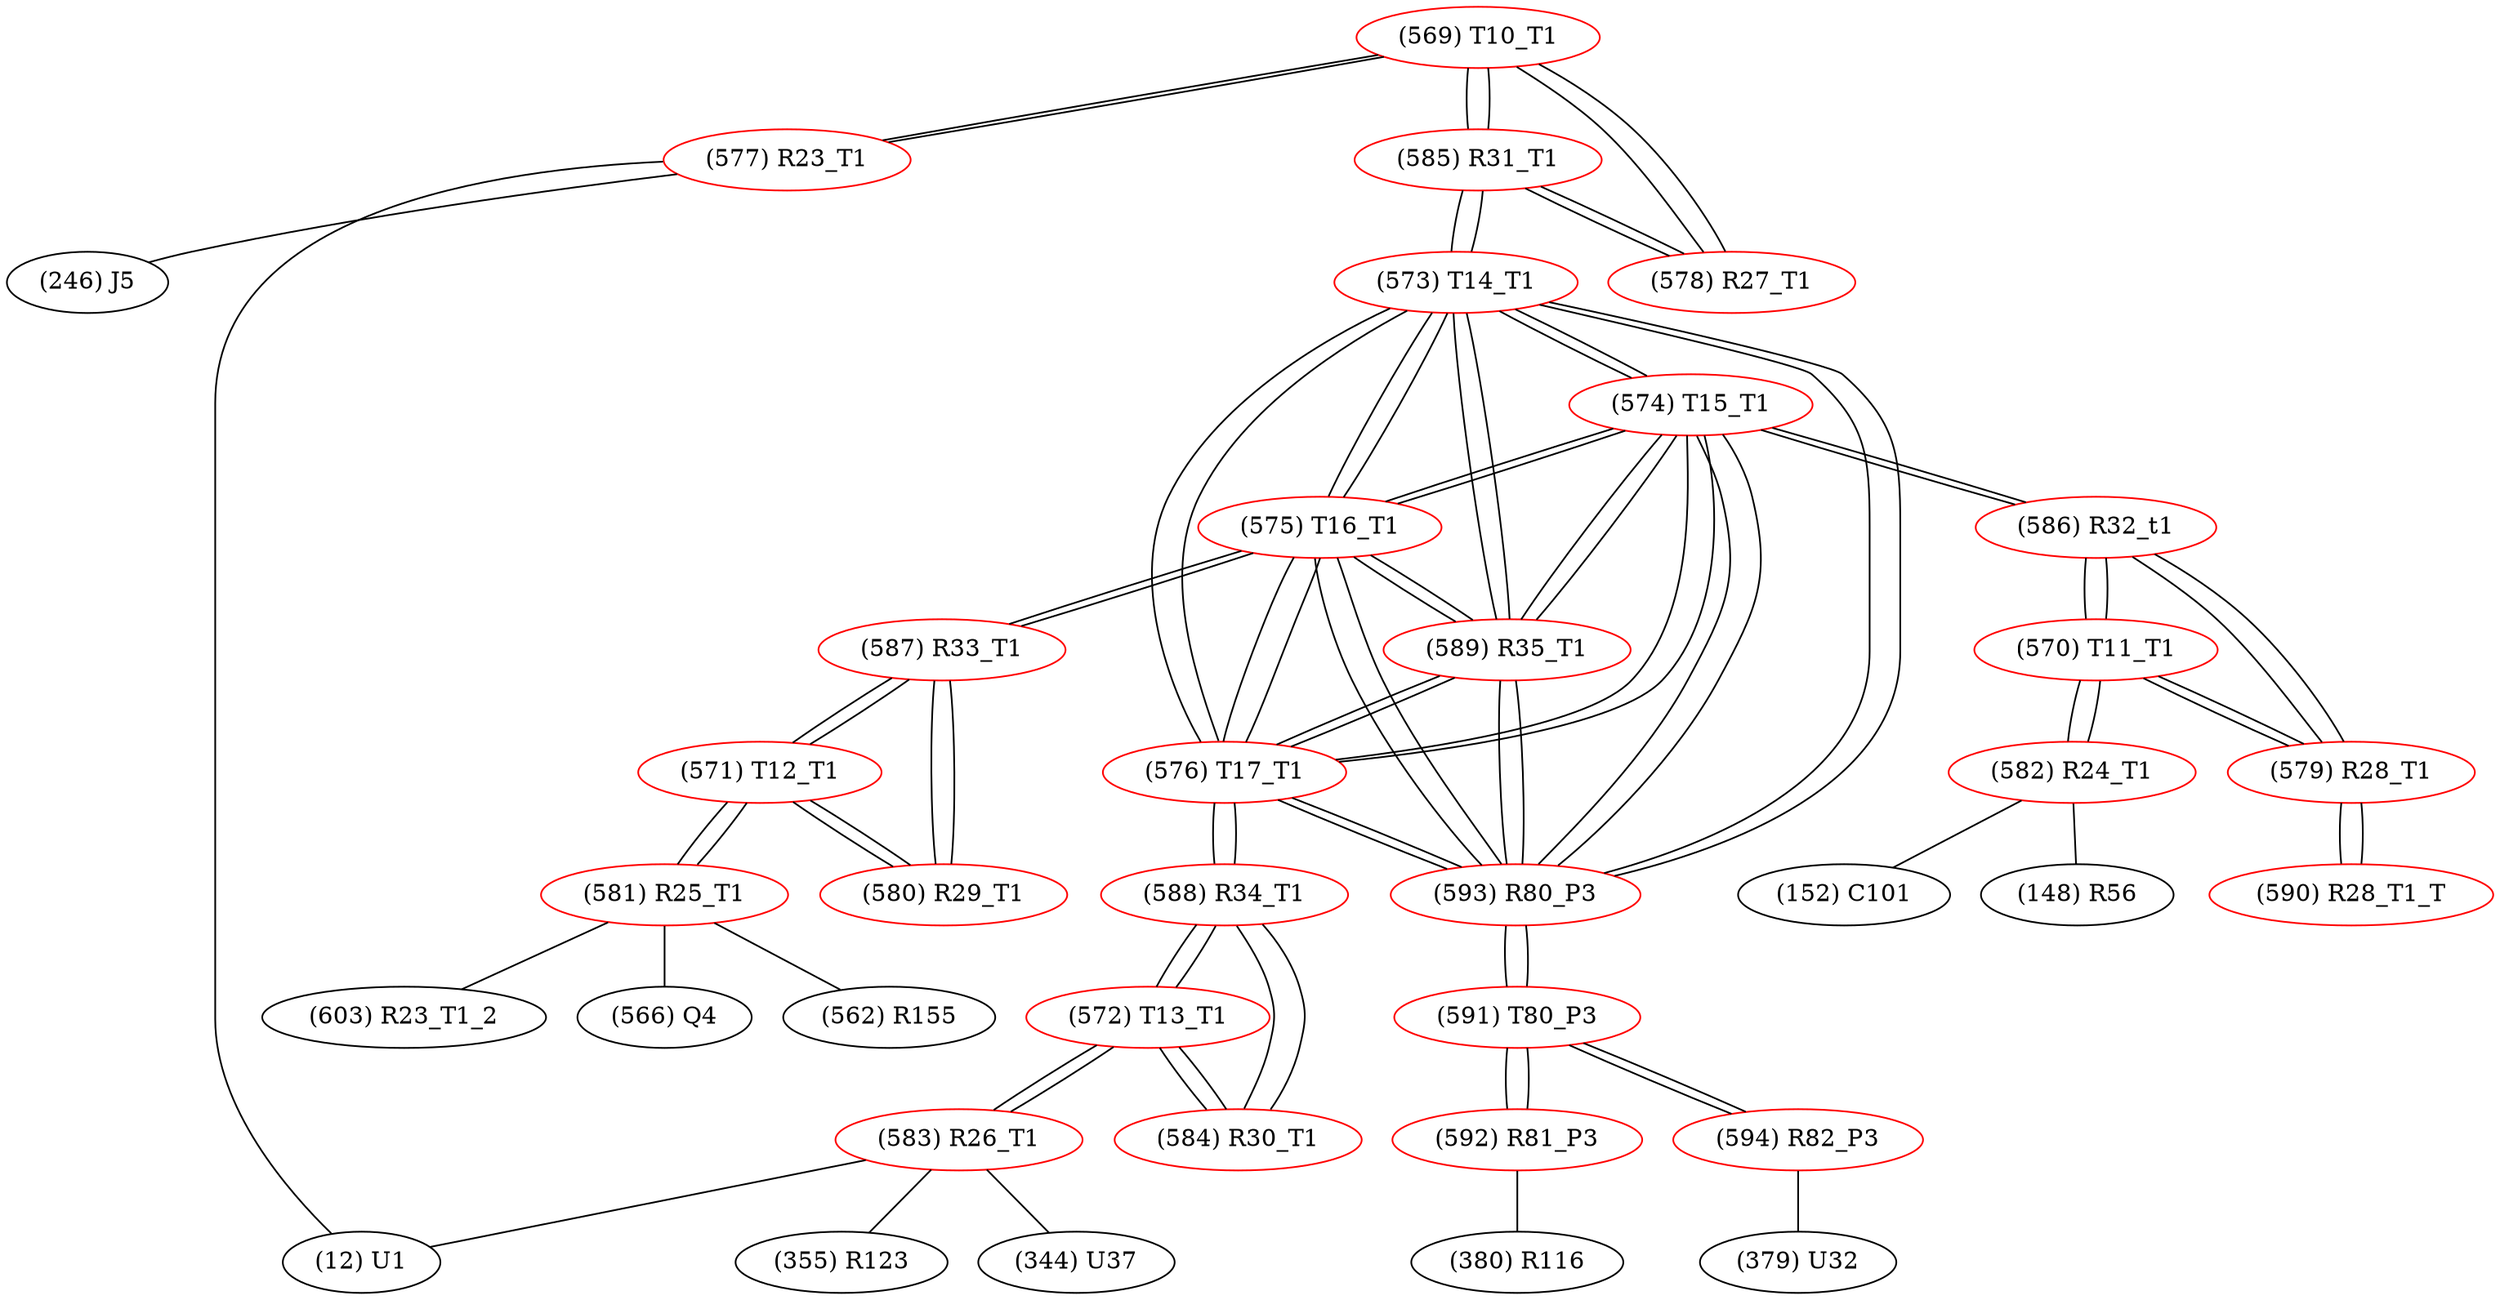 graph {
	569 [label="(569) T10_T1" color=red]
	577 [label="(577) R23_T1"]
	585 [label="(585) R31_T1"]
	578 [label="(578) R27_T1"]
	570 [label="(570) T11_T1" color=red]
	582 [label="(582) R24_T1"]
	579 [label="(579) R28_T1"]
	586 [label="(586) R32_t1"]
	571 [label="(571) T12_T1" color=red]
	587 [label="(587) R33_T1"]
	580 [label="(580) R29_T1"]
	581 [label="(581) R25_T1"]
	572 [label="(572) T13_T1" color=red]
	584 [label="(584) R30_T1"]
	588 [label="(588) R34_T1"]
	583 [label="(583) R26_T1"]
	573 [label="(573) T14_T1" color=red]
	585 [label="(585) R31_T1"]
	593 [label="(593) R80_P3"]
	576 [label="(576) T17_T1"]
	589 [label="(589) R35_T1"]
	575 [label="(575) T16_T1"]
	574 [label="(574) T15_T1"]
	574 [label="(574) T15_T1" color=red]
	586 [label="(586) R32_t1"]
	593 [label="(593) R80_P3"]
	576 [label="(576) T17_T1"]
	589 [label="(589) R35_T1"]
	575 [label="(575) T16_T1"]
	573 [label="(573) T14_T1"]
	575 [label="(575) T16_T1" color=red]
	587 [label="(587) R33_T1"]
	593 [label="(593) R80_P3"]
	576 [label="(576) T17_T1"]
	589 [label="(589) R35_T1"]
	574 [label="(574) T15_T1"]
	573 [label="(573) T14_T1"]
	576 [label="(576) T17_T1" color=red]
	588 [label="(588) R34_T1"]
	593 [label="(593) R80_P3"]
	589 [label="(589) R35_T1"]
	575 [label="(575) T16_T1"]
	574 [label="(574) T15_T1"]
	573 [label="(573) T14_T1"]
	577 [label="(577) R23_T1" color=red]
	246 [label="(246) J5"]
	12 [label="(12) U1"]
	569 [label="(569) T10_T1"]
	578 [label="(578) R27_T1" color=red]
	569 [label="(569) T10_T1"]
	585 [label="(585) R31_T1"]
	579 [label="(579) R28_T1" color=red]
	570 [label="(570) T11_T1"]
	586 [label="(586) R32_t1"]
	590 [label="(590) R28_T1_T"]
	580 [label="(580) R29_T1" color=red]
	587 [label="(587) R33_T1"]
	571 [label="(571) T12_T1"]
	581 [label="(581) R25_T1" color=red]
	566 [label="(566) Q4"]
	562 [label="(562) R155"]
	603 [label="(603) R23_T1_2"]
	571 [label="(571) T12_T1"]
	582 [label="(582) R24_T1" color=red]
	148 [label="(148) R56"]
	152 [label="(152) C101"]
	570 [label="(570) T11_T1"]
	583 [label="(583) R26_T1" color=red]
	12 [label="(12) U1"]
	355 [label="(355) R123"]
	344 [label="(344) U37"]
	572 [label="(572) T13_T1"]
	584 [label="(584) R30_T1" color=red]
	588 [label="(588) R34_T1"]
	572 [label="(572) T13_T1"]
	585 [label="(585) R31_T1" color=red]
	569 [label="(569) T10_T1"]
	578 [label="(578) R27_T1"]
	573 [label="(573) T14_T1"]
	586 [label="(586) R32_t1" color=red]
	574 [label="(574) T15_T1"]
	570 [label="(570) T11_T1"]
	579 [label="(579) R28_T1"]
	587 [label="(587) R33_T1" color=red]
	575 [label="(575) T16_T1"]
	580 [label="(580) R29_T1"]
	571 [label="(571) T12_T1"]
	588 [label="(588) R34_T1" color=red]
	576 [label="(576) T17_T1"]
	584 [label="(584) R30_T1"]
	572 [label="(572) T13_T1"]
	589 [label="(589) R35_T1" color=red]
	593 [label="(593) R80_P3"]
	576 [label="(576) T17_T1"]
	575 [label="(575) T16_T1"]
	574 [label="(574) T15_T1"]
	573 [label="(573) T14_T1"]
	590 [label="(590) R28_T1_T" color=red]
	579 [label="(579) R28_T1"]
	591 [label="(591) T80_P3" color=red]
	592 [label="(592) R81_P3"]
	594 [label="(594) R82_P3"]
	593 [label="(593) R80_P3"]
	592 [label="(592) R81_P3" color=red]
	380 [label="(380) R116"]
	591 [label="(591) T80_P3"]
	593 [label="(593) R80_P3" color=red]
	576 [label="(576) T17_T1"]
	589 [label="(589) R35_T1"]
	575 [label="(575) T16_T1"]
	574 [label="(574) T15_T1"]
	573 [label="(573) T14_T1"]
	591 [label="(591) T80_P3"]
	594 [label="(594) R82_P3" color=red]
	379 [label="(379) U32"]
	591 [label="(591) T80_P3"]
	569 -- 577
	569 -- 585
	569 -- 578
	570 -- 582
	570 -- 579
	570 -- 586
	571 -- 587
	571 -- 580
	571 -- 581
	572 -- 584
	572 -- 588
	572 -- 583
	573 -- 585
	573 -- 593
	573 -- 576
	573 -- 589
	573 -- 575
	573 -- 574
	574 -- 586
	574 -- 593
	574 -- 576
	574 -- 589
	574 -- 575
	574 -- 573
	575 -- 587
	575 -- 593
	575 -- 576
	575 -- 589
	575 -- 574
	575 -- 573
	576 -- 588
	576 -- 593
	576 -- 589
	576 -- 575
	576 -- 574
	576 -- 573
	577 -- 246
	577 -- 12
	577 -- 569
	578 -- 569
	578 -- 585
	579 -- 570
	579 -- 586
	579 -- 590
	580 -- 587
	580 -- 571
	581 -- 566
	581 -- 562
	581 -- 603
	581 -- 571
	582 -- 148
	582 -- 152
	582 -- 570
	583 -- 12
	583 -- 355
	583 -- 344
	583 -- 572
	584 -- 588
	584 -- 572
	585 -- 569
	585 -- 578
	585 -- 573
	586 -- 574
	586 -- 570
	586 -- 579
	587 -- 575
	587 -- 580
	587 -- 571
	588 -- 576
	588 -- 584
	588 -- 572
	589 -- 593
	589 -- 576
	589 -- 575
	589 -- 574
	589 -- 573
	590 -- 579
	591 -- 592
	591 -- 594
	591 -- 593
	592 -- 380
	592 -- 591
	593 -- 576
	593 -- 589
	593 -- 575
	593 -- 574
	593 -- 573
	593 -- 591
	594 -- 379
	594 -- 591
}